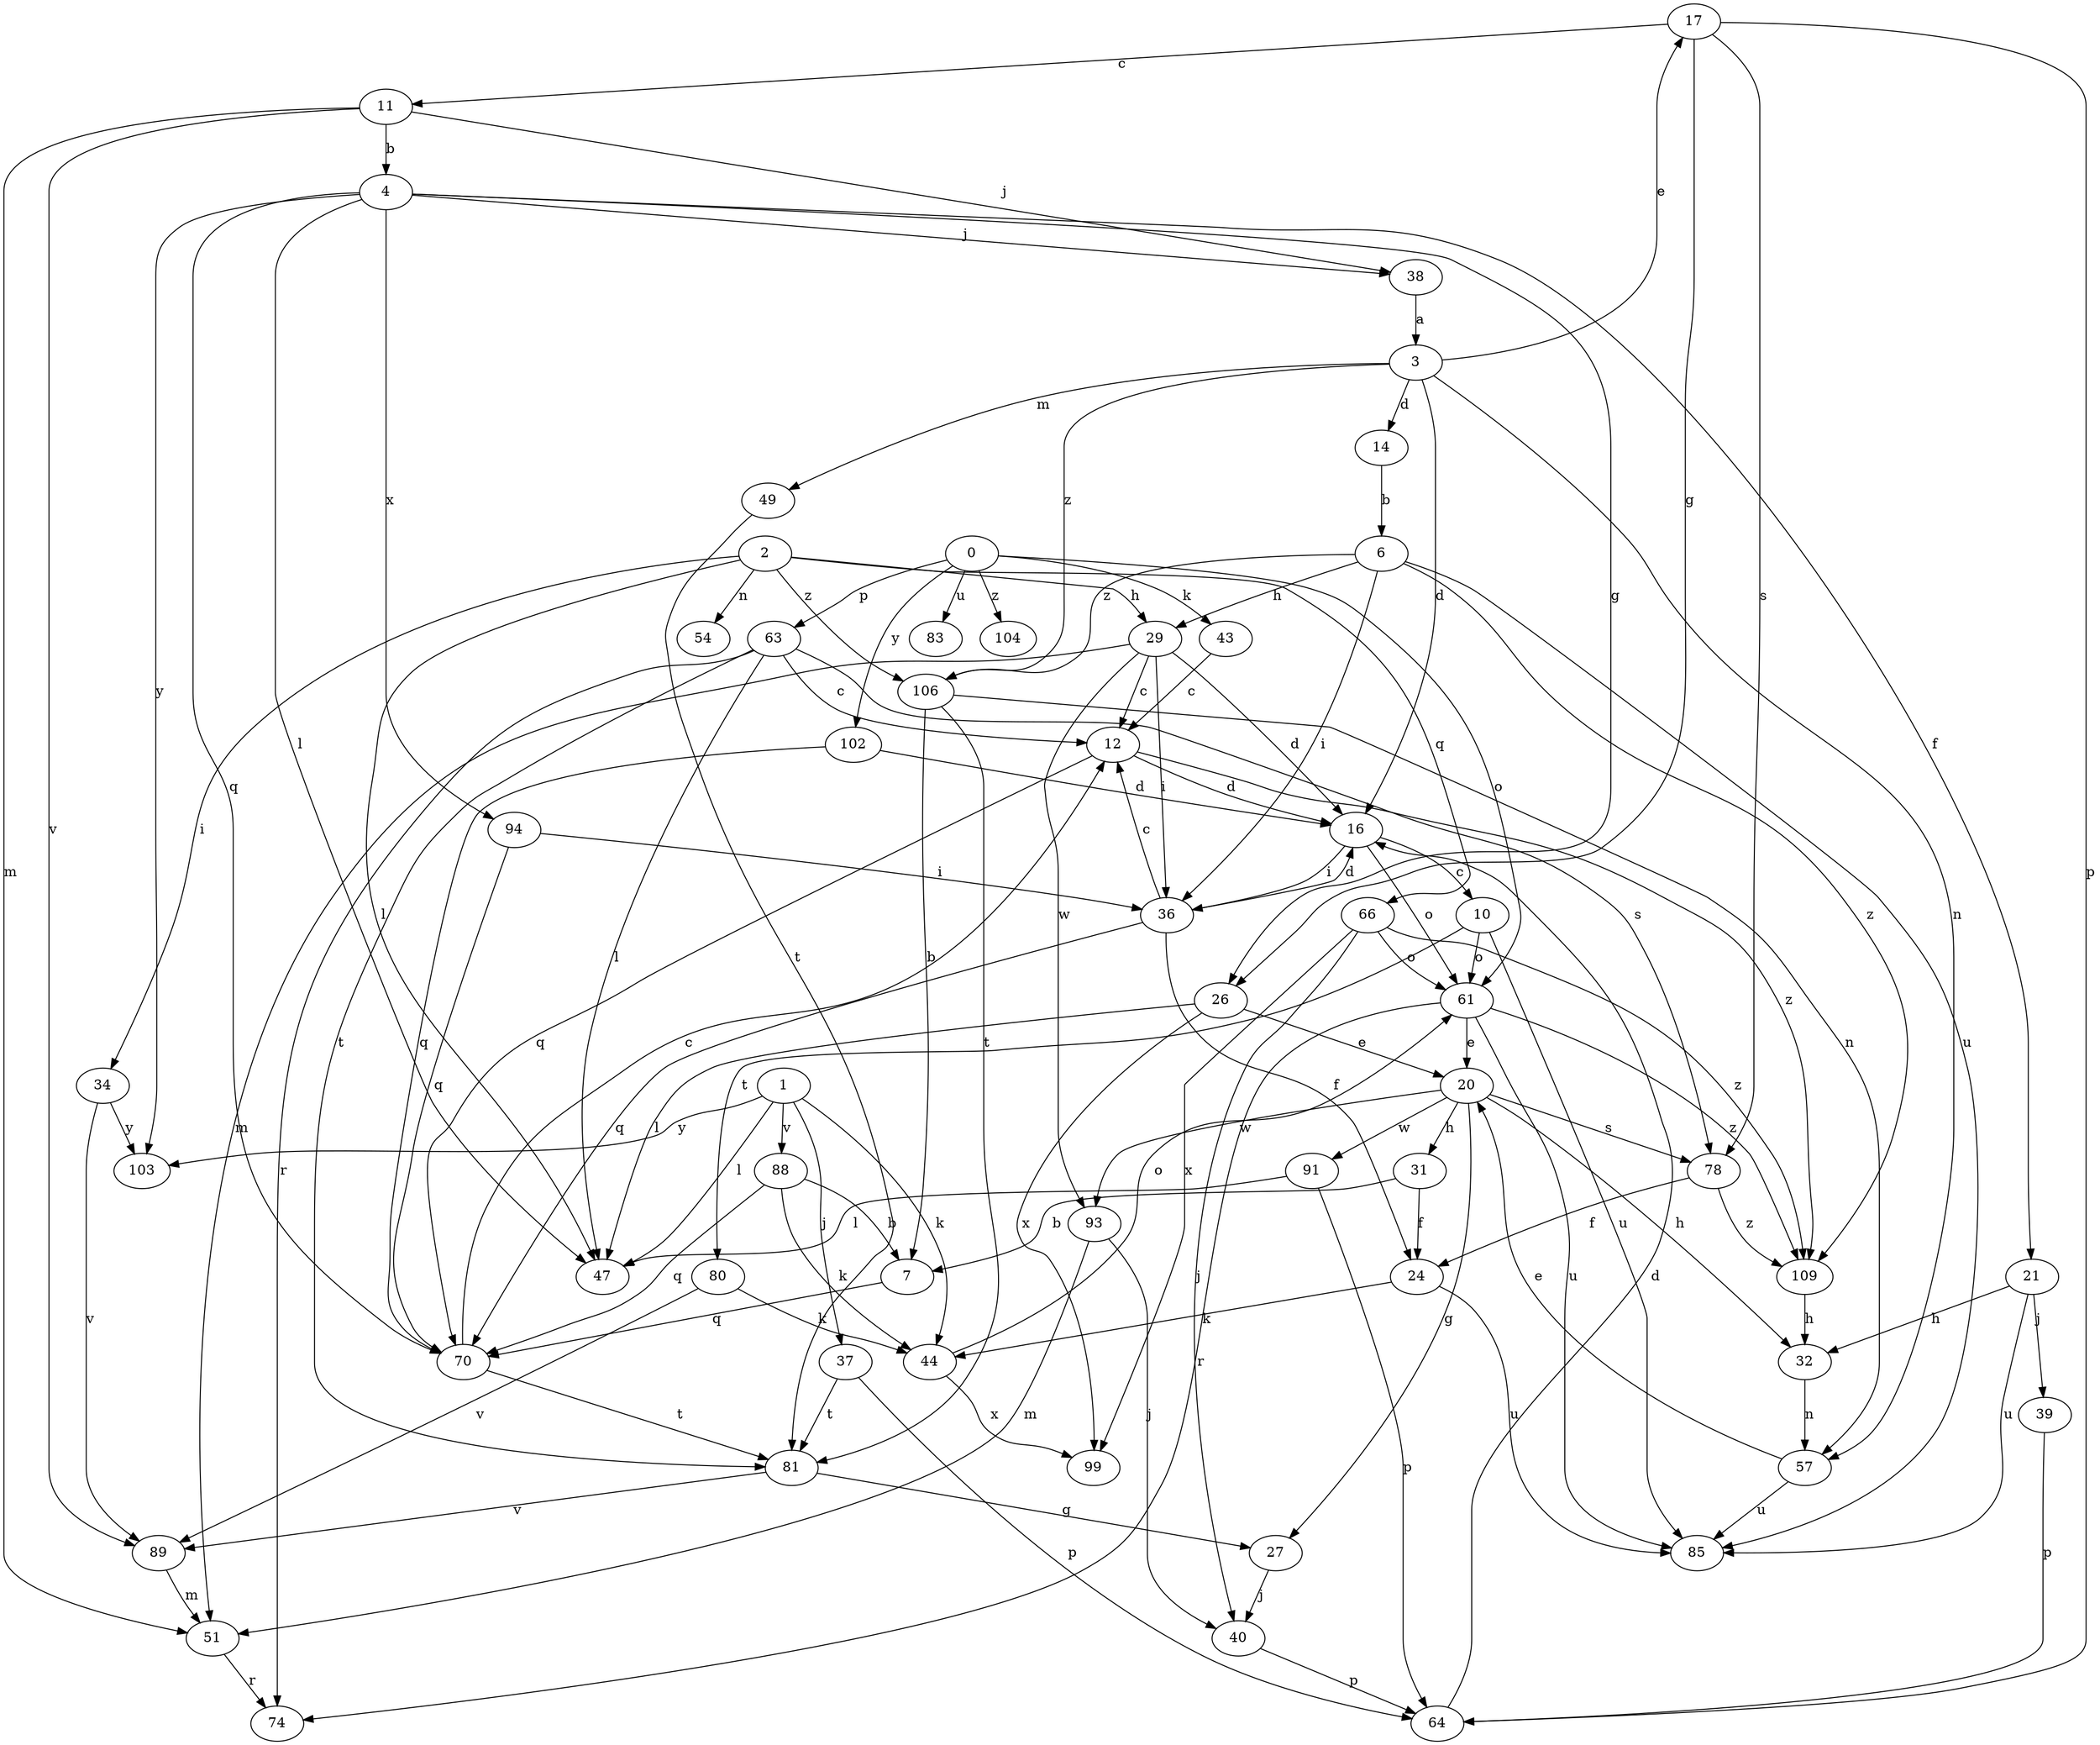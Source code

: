 strict digraph  {
0;
1;
2;
3;
4;
6;
7;
10;
11;
12;
14;
16;
17;
20;
21;
24;
26;
27;
29;
31;
32;
34;
36;
37;
38;
39;
40;
43;
44;
47;
49;
51;
54;
57;
61;
63;
64;
66;
70;
74;
78;
80;
81;
83;
85;
88;
89;
91;
93;
94;
99;
102;
103;
104;
106;
109;
0 -> 43  [label=k];
0 -> 61  [label=o];
0 -> 63  [label=p];
0 -> 83  [label=u];
0 -> 102  [label=y];
0 -> 104  [label=z];
1 -> 37  [label=j];
1 -> 44  [label=k];
1 -> 47  [label=l];
1 -> 88  [label=v];
1 -> 103  [label=y];
2 -> 29  [label=h];
2 -> 34  [label=i];
2 -> 47  [label=l];
2 -> 54  [label=n];
2 -> 66  [label=q];
2 -> 106  [label=z];
3 -> 14  [label=d];
3 -> 16  [label=d];
3 -> 17  [label=e];
3 -> 49  [label=m];
3 -> 57  [label=n];
3 -> 106  [label=z];
4 -> 21  [label=f];
4 -> 26  [label=g];
4 -> 38  [label=j];
4 -> 47  [label=l];
4 -> 70  [label=q];
4 -> 94  [label=x];
4 -> 103  [label=y];
6 -> 29  [label=h];
6 -> 36  [label=i];
6 -> 85  [label=u];
6 -> 106  [label=z];
6 -> 109  [label=z];
7 -> 70  [label=q];
10 -> 61  [label=o];
10 -> 80  [label=t];
10 -> 85  [label=u];
11 -> 4  [label=b];
11 -> 38  [label=j];
11 -> 51  [label=m];
11 -> 89  [label=v];
12 -> 16  [label=d];
12 -> 70  [label=q];
12 -> 109  [label=z];
14 -> 6  [label=b];
16 -> 10  [label=c];
16 -> 36  [label=i];
16 -> 61  [label=o];
17 -> 11  [label=c];
17 -> 26  [label=g];
17 -> 64  [label=p];
17 -> 78  [label=s];
20 -> 27  [label=g];
20 -> 31  [label=h];
20 -> 32  [label=h];
20 -> 78  [label=s];
20 -> 91  [label=w];
20 -> 93  [label=w];
21 -> 32  [label=h];
21 -> 39  [label=j];
21 -> 85  [label=u];
24 -> 44  [label=k];
24 -> 85  [label=u];
26 -> 20  [label=e];
26 -> 47  [label=l];
26 -> 99  [label=x];
27 -> 40  [label=j];
29 -> 12  [label=c];
29 -> 16  [label=d];
29 -> 36  [label=i];
29 -> 51  [label=m];
29 -> 93  [label=w];
31 -> 7  [label=b];
31 -> 24  [label=f];
32 -> 57  [label=n];
34 -> 89  [label=v];
34 -> 103  [label=y];
36 -> 12  [label=c];
36 -> 16  [label=d];
36 -> 24  [label=f];
36 -> 70  [label=q];
37 -> 64  [label=p];
37 -> 81  [label=t];
38 -> 3  [label=a];
39 -> 64  [label=p];
40 -> 64  [label=p];
43 -> 12  [label=c];
44 -> 61  [label=o];
44 -> 99  [label=x];
49 -> 81  [label=t];
51 -> 74  [label=r];
57 -> 20  [label=e];
57 -> 85  [label=u];
61 -> 20  [label=e];
61 -> 74  [label=r];
61 -> 85  [label=u];
61 -> 109  [label=z];
63 -> 12  [label=c];
63 -> 47  [label=l];
63 -> 74  [label=r];
63 -> 78  [label=s];
63 -> 81  [label=t];
64 -> 16  [label=d];
66 -> 40  [label=j];
66 -> 61  [label=o];
66 -> 99  [label=x];
66 -> 109  [label=z];
70 -> 12  [label=c];
70 -> 81  [label=t];
78 -> 24  [label=f];
78 -> 109  [label=z];
80 -> 44  [label=k];
80 -> 89  [label=v];
81 -> 27  [label=g];
81 -> 89  [label=v];
88 -> 7  [label=b];
88 -> 44  [label=k];
88 -> 70  [label=q];
89 -> 51  [label=m];
91 -> 47  [label=l];
91 -> 64  [label=p];
93 -> 40  [label=j];
93 -> 51  [label=m];
94 -> 36  [label=i];
94 -> 70  [label=q];
102 -> 16  [label=d];
102 -> 70  [label=q];
106 -> 7  [label=b];
106 -> 57  [label=n];
106 -> 81  [label=t];
109 -> 32  [label=h];
}
